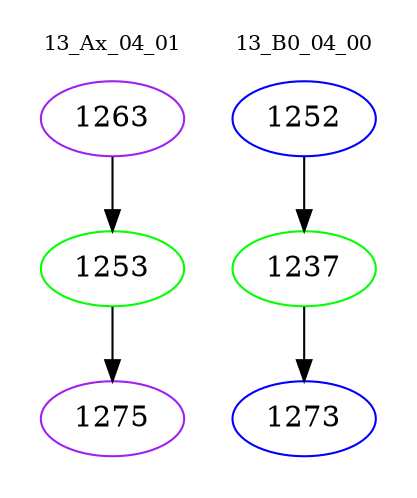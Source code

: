digraph{
subgraph cluster_0 {
color = white
label = "13_Ax_04_01";
fontsize=10;
T0_1263 [label="1263", color="purple"]
T0_1263 -> T0_1253 [color="black"]
T0_1253 [label="1253", color="green"]
T0_1253 -> T0_1275 [color="black"]
T0_1275 [label="1275", color="purple"]
}
subgraph cluster_1 {
color = white
label = "13_B0_04_00";
fontsize=10;
T1_1252 [label="1252", color="blue"]
T1_1252 -> T1_1237 [color="black"]
T1_1237 [label="1237", color="green"]
T1_1237 -> T1_1273 [color="black"]
T1_1273 [label="1273", color="blue"]
}
}
